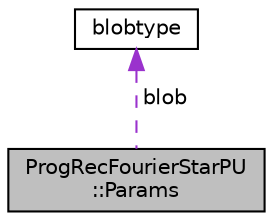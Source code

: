digraph "ProgRecFourierStarPU::Params"
{
  edge [fontname="Helvetica",fontsize="10",labelfontname="Helvetica",labelfontsize="10"];
  node [fontname="Helvetica",fontsize="10",shape=record];
  Node1 [label="ProgRecFourierStarPU\l::Params",height=0.2,width=0.4,color="black", fillcolor="grey75", style="filled", fontcolor="black"];
  Node2 -> Node1 [dir="back",color="darkorchid3",fontsize="10",style="dashed",label=" blob" ,fontname="Helvetica"];
  Node2 [label="blobtype",height=0.2,width=0.4,color="black", fillcolor="white", style="filled",URL="$structblobtype.html"];
}
